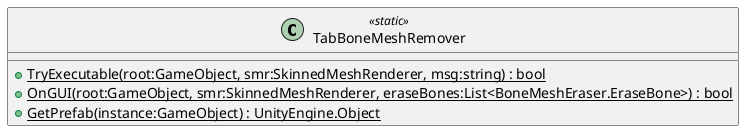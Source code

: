 @startuml
class TabBoneMeshRemover <<static>> {
    + {static} TryExecutable(root:GameObject, smr:SkinnedMeshRenderer, msg:string) : bool
    + {static} OnGUI(root:GameObject, smr:SkinnedMeshRenderer, eraseBones:List<BoneMeshEraser.EraseBone>) : bool
    + {static} GetPrefab(instance:GameObject) : UnityEngine.Object
}
@enduml
